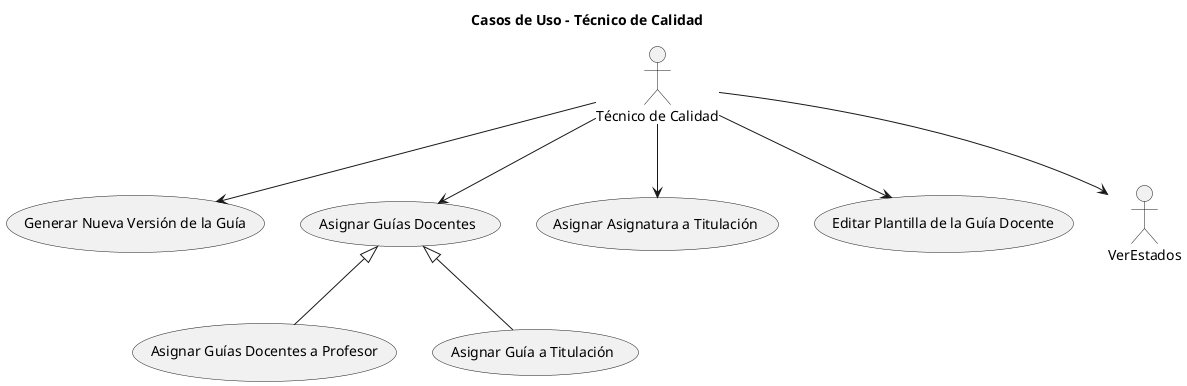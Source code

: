 @startuml

title Casos de Uso - Técnico de Calidad

actor "Técnico de Calidad" as TecnicoCalidad

usecase "Generar Nueva Versión de la Guía" as GenerarVersion
usecase "Asignar Guías Docentes" as AsignarGuias
usecase "Asignar Guías Docentes a Profesor" as AsignarGuiaProfesor
usecase "Asignar Guía a Titulación" as AsignarGuiaTitulacion
usecase "Asignar Asignatura a Titulación" as AsignarAsignaturaTitulacion
usecase "Editar Plantilla de la Guía Docente" as EditarPlantilla

TecnicoCalidad --> GenerarVersion
TecnicoCalidad --> AsignarGuias
TecnicoCalidad --> AsignarAsignaturaTitulacion
TecnicoCalidad --> EditarPlantilla
TecnicoCalidad --> VerEstados

AsignarGuias <|-- AsignarGuiaProfesor
AsignarGuias <|-- AsignarGuiaTitulacion

@enduml
